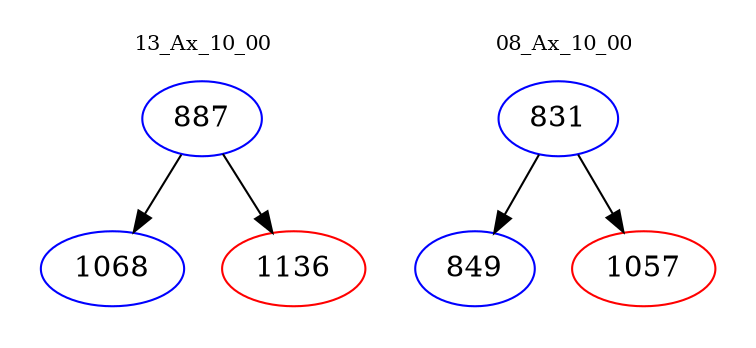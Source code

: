 digraph{
subgraph cluster_0 {
color = white
label = "13_Ax_10_00";
fontsize=10;
T0_887 [label="887", color="blue"]
T0_887 -> T0_1068 [color="black"]
T0_1068 [label="1068", color="blue"]
T0_887 -> T0_1136 [color="black"]
T0_1136 [label="1136", color="red"]
}
subgraph cluster_1 {
color = white
label = "08_Ax_10_00";
fontsize=10;
T1_831 [label="831", color="blue"]
T1_831 -> T1_849 [color="black"]
T1_849 [label="849", color="blue"]
T1_831 -> T1_1057 [color="black"]
T1_1057 [label="1057", color="red"]
}
}
